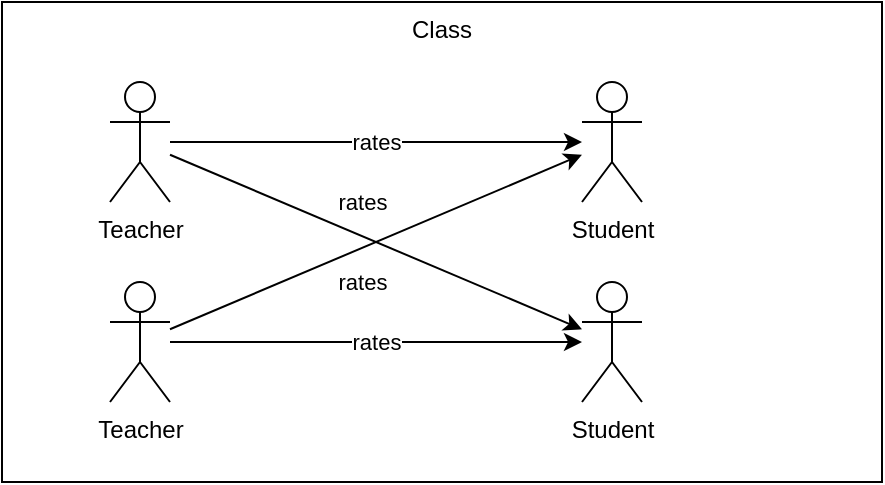 <mxfile version="13.10.0" type="embed">
    <diagram id="8-CsS9GZiLQn02CmQDSF" name="teacher_students">
        <mxGraphModel dx="884" dy="766" grid="1" gridSize="10" guides="1" tooltips="1" connect="1" arrows="1" fold="1" page="1" pageScale="1" pageWidth="827" pageHeight="1169" math="0" shadow="0">
            <root>
                <mxCell id="0"/>
                <mxCell id="1" parent="0"/>
                <mxCell id="2" value="Class" style="rounded=0;whiteSpace=wrap;html=1;verticalAlign=top;" vertex="1" parent="1">
                    <mxGeometry x="370" y="230" width="440" height="240" as="geometry"/>
                </mxCell>
                <mxCell id="3" value="Teacher" style="shape=umlActor;verticalLabelPosition=bottom;verticalAlign=top;html=1;outlineConnect=0;" vertex="1" parent="1">
                    <mxGeometry x="424" y="370" width="30" height="60" as="geometry"/>
                </mxCell>
                <mxCell id="5" value="Student" style="shape=umlActor;verticalLabelPosition=bottom;verticalAlign=top;html=1;outlineConnect=0;" vertex="1" parent="1">
                    <mxGeometry x="660" y="270" width="30" height="60" as="geometry"/>
                </mxCell>
                <mxCell id="6" value="Student" style="shape=umlActor;verticalLabelPosition=bottom;verticalAlign=top;html=1;outlineConnect=0;" vertex="1" parent="1">
                    <mxGeometry x="660" y="370" width="30" height="60" as="geometry"/>
                </mxCell>
                <mxCell id="8" value="rates" style="endArrow=classic;html=1;" edge="1" parent="1" source="3" target="6">
                    <mxGeometry width="50" height="50" relative="1" as="geometry">
                        <mxPoint x="390" y="420" as="sourcePoint"/>
                        <mxPoint x="550.335" y="377.33" as="targetPoint"/>
                    </mxGeometry>
                </mxCell>
                <mxCell id="9" value="Teacher" style="shape=umlActor;verticalLabelPosition=bottom;verticalAlign=top;html=1;outlineConnect=0;" vertex="1" parent="1">
                    <mxGeometry x="424" y="270" width="30" height="60" as="geometry"/>
                </mxCell>
                <mxCell id="10" value="rates" style="endArrow=classic;html=1;" edge="1" parent="1" source="9" target="6">
                    <mxGeometry x="-0.127" y="16" width="50" height="50" relative="1" as="geometry">
                        <mxPoint x="464" y="420.347" as="sourcePoint"/>
                        <mxPoint x="554.543" y="328.755" as="targetPoint"/>
                        <mxPoint as="offset"/>
                    </mxGeometry>
                </mxCell>
                <mxCell id="11" value="rates" style="endArrow=classic;html=1;" edge="1" parent="1" source="3" target="5">
                    <mxGeometry x="-0.127" y="-16" width="50" height="50" relative="1" as="geometry">
                        <mxPoint x="464" y="410" as="sourcePoint"/>
                        <mxPoint x="670" y="410" as="targetPoint"/>
                        <mxPoint as="offset"/>
                    </mxGeometry>
                </mxCell>
                <mxCell id="12" value="rates" style="endArrow=classic;html=1;" edge="1" parent="1" source="9" target="5">
                    <mxGeometry width="50" height="50" relative="1" as="geometry">
                        <mxPoint x="464" y="299.5" as="sourcePoint"/>
                        <mxPoint x="670" y="299.5" as="targetPoint"/>
                    </mxGeometry>
                </mxCell>
            </root>
        </mxGraphModel>
    </diagram>
</mxfile>